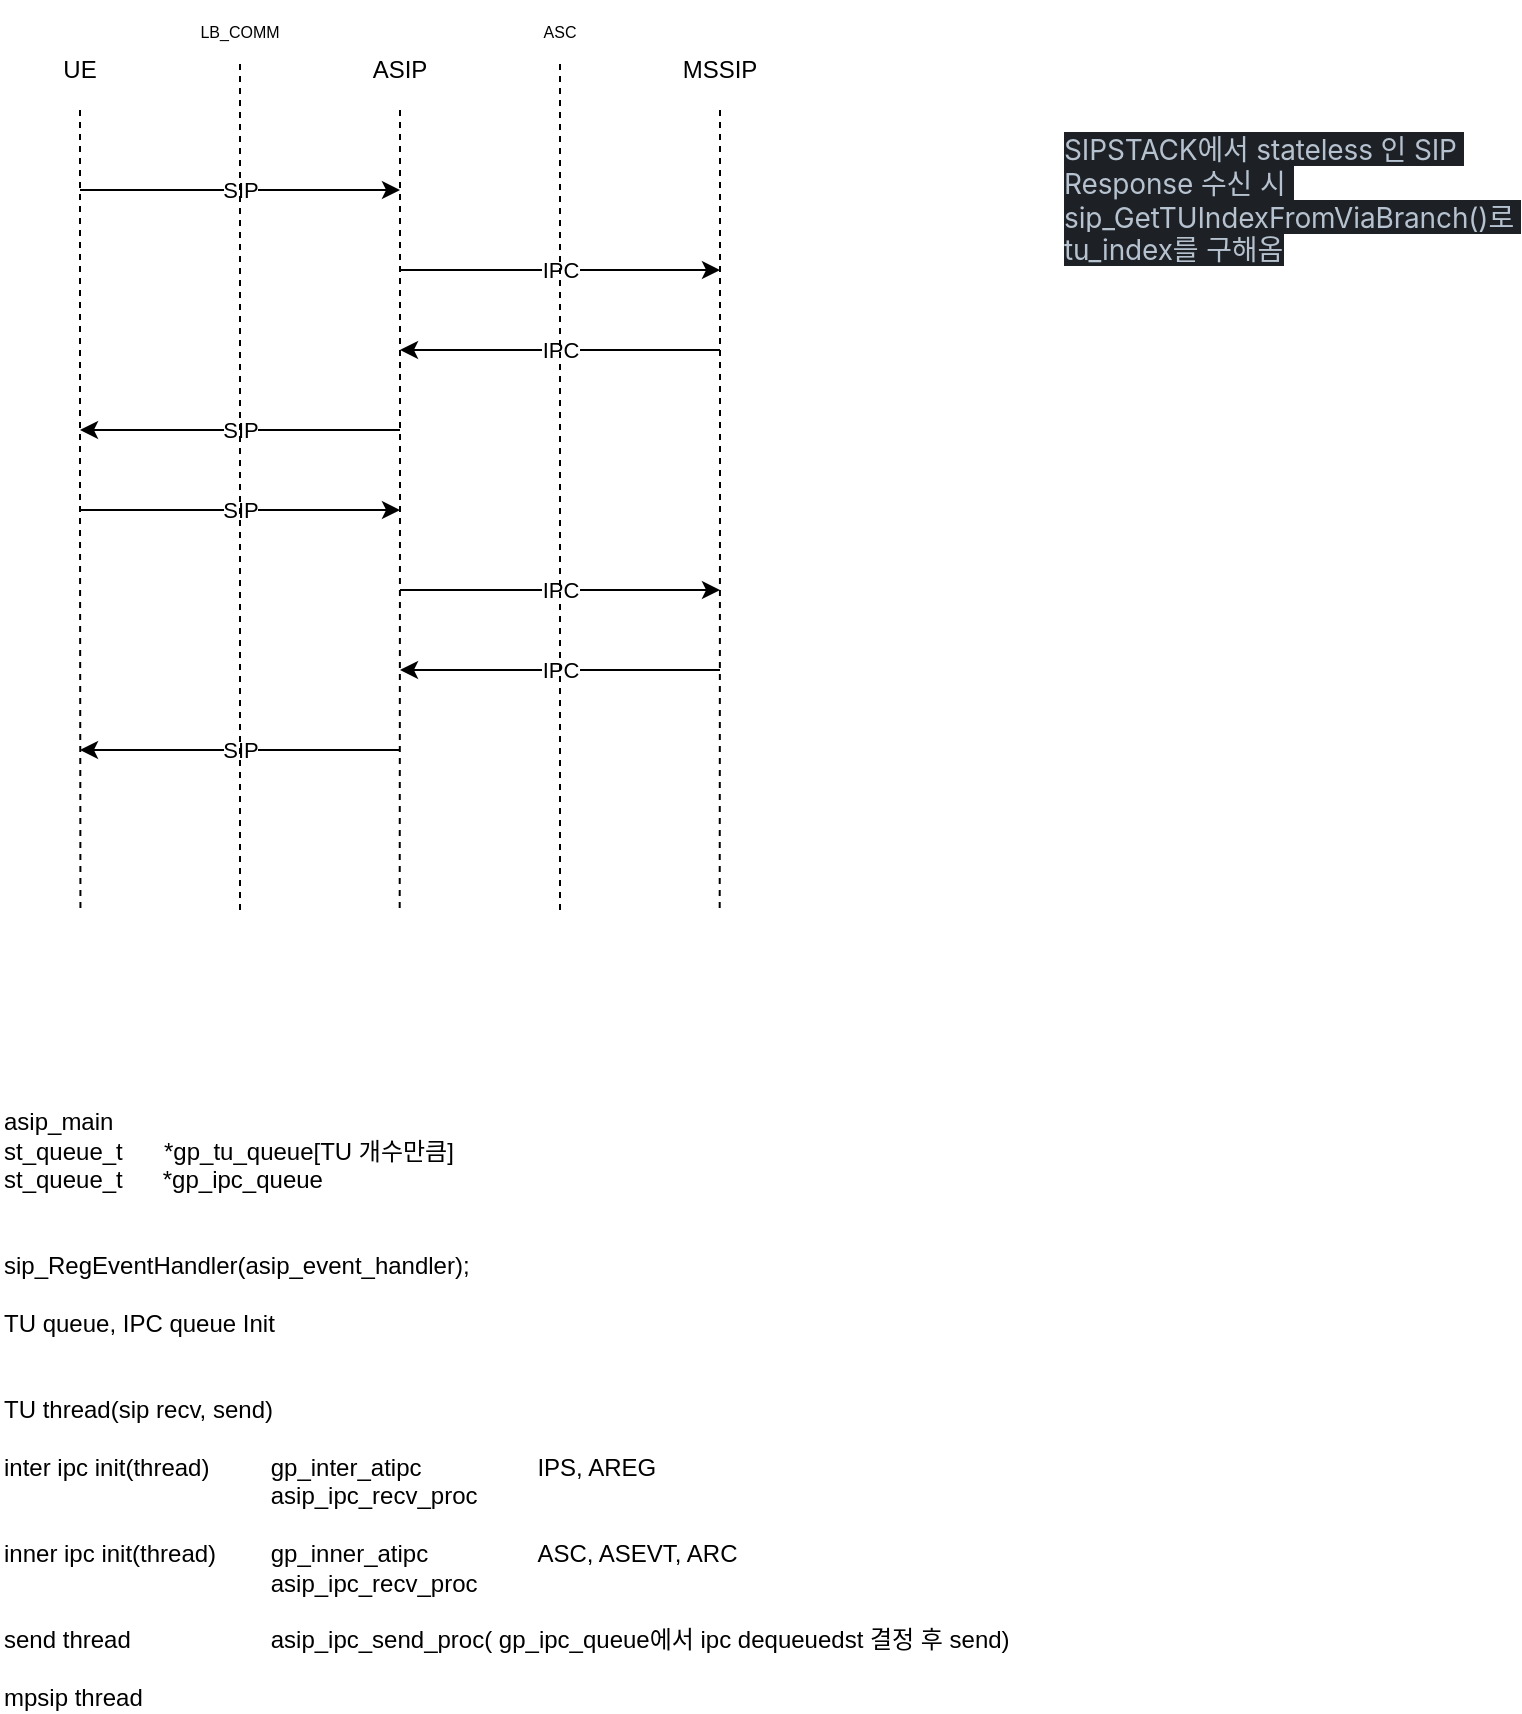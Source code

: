 <mxfile version="24.6.5" type="github">
  <diagram name="페이지-1" id="jERm6EU6h7SOklrPmQn_">
    <mxGraphModel dx="749" dy="765" grid="1" gridSize="10" guides="1" tooltips="1" connect="1" arrows="1" fold="1" page="1" pageScale="1" pageWidth="827" pageHeight="1169" math="0" shadow="0">
      <root>
        <mxCell id="0" />
        <mxCell id="1" parent="0" />
        <mxCell id="-xxbEEyrpAm4luBftfxG-4" style="edgeStyle=orthogonalEdgeStyle;rounded=0;orthogonalLoop=1;jettySize=auto;html=1;exitX=0.5;exitY=1;exitDx=0;exitDy=0;dashed=1;endArrow=none;endFill=0;" edge="1" parent="1" source="-xxbEEyrpAm4luBftfxG-1">
          <mxGeometry relative="1" as="geometry">
            <mxPoint x="80.222" y="480" as="targetPoint" />
          </mxGeometry>
        </mxCell>
        <mxCell id="-xxbEEyrpAm4luBftfxG-1" value="UE" style="text;html=1;align=center;verticalAlign=middle;whiteSpace=wrap;rounded=0;" vertex="1" parent="1">
          <mxGeometry x="40" y="40" width="80" height="40" as="geometry" />
        </mxCell>
        <mxCell id="-xxbEEyrpAm4luBftfxG-2" value="ASIP" style="text;html=1;align=center;verticalAlign=middle;whiteSpace=wrap;rounded=0;" vertex="1" parent="1">
          <mxGeometry x="200" y="40" width="80" height="40" as="geometry" />
        </mxCell>
        <mxCell id="-xxbEEyrpAm4luBftfxG-3" value="MSSIP" style="text;html=1;align=center;verticalAlign=middle;whiteSpace=wrap;rounded=0;" vertex="1" parent="1">
          <mxGeometry x="360" y="40" width="80" height="40" as="geometry" />
        </mxCell>
        <mxCell id="-xxbEEyrpAm4luBftfxG-5" style="edgeStyle=orthogonalEdgeStyle;rounded=0;orthogonalLoop=1;jettySize=auto;html=1;exitX=0.5;exitY=1;exitDx=0;exitDy=0;dashed=1;endArrow=none;endFill=0;" edge="1" parent="1" source="-xxbEEyrpAm4luBftfxG-2">
          <mxGeometry relative="1" as="geometry">
            <mxPoint x="239.852" y="480" as="targetPoint" />
            <mxPoint x="239.63" y="80" as="sourcePoint" />
          </mxGeometry>
        </mxCell>
        <mxCell id="-xxbEEyrpAm4luBftfxG-6" style="edgeStyle=orthogonalEdgeStyle;rounded=0;orthogonalLoop=1;jettySize=auto;html=1;exitX=0.5;exitY=1;exitDx=0;exitDy=0;dashed=1;endArrow=none;endFill=0;" edge="1" parent="1" source="-xxbEEyrpAm4luBftfxG-3">
          <mxGeometry relative="1" as="geometry">
            <mxPoint x="399.852" y="480" as="targetPoint" />
            <mxPoint x="399.63" y="80" as="sourcePoint" />
          </mxGeometry>
        </mxCell>
        <mxCell id="-xxbEEyrpAm4luBftfxG-7" value="SIP" style="endArrow=classic;html=1;rounded=0;" edge="1" parent="1">
          <mxGeometry width="50" height="50" relative="1" as="geometry">
            <mxPoint x="80" y="120" as="sourcePoint" />
            <mxPoint x="240" y="120" as="targetPoint" />
          </mxGeometry>
        </mxCell>
        <mxCell id="-xxbEEyrpAm4luBftfxG-8" value="IPC" style="endArrow=classic;html=1;rounded=0;" edge="1" parent="1">
          <mxGeometry width="50" height="50" relative="1" as="geometry">
            <mxPoint x="240" y="160" as="sourcePoint" />
            <mxPoint x="400" y="160" as="targetPoint" />
          </mxGeometry>
        </mxCell>
        <mxCell id="-xxbEEyrpAm4luBftfxG-9" value="IPC" style="endArrow=classic;html=1;rounded=0;" edge="1" parent="1">
          <mxGeometry width="50" height="50" relative="1" as="geometry">
            <mxPoint x="400" y="200" as="sourcePoint" />
            <mxPoint x="240" y="200" as="targetPoint" />
          </mxGeometry>
        </mxCell>
        <mxCell id="-xxbEEyrpAm4luBftfxG-10" value="SIP" style="endArrow=classic;html=1;rounded=0;" edge="1" parent="1">
          <mxGeometry width="50" height="50" relative="1" as="geometry">
            <mxPoint x="240" y="240" as="sourcePoint" />
            <mxPoint x="80" y="240" as="targetPoint" />
          </mxGeometry>
        </mxCell>
        <mxCell id="-xxbEEyrpAm4luBftfxG-11" value="SIP" style="endArrow=classic;html=1;rounded=0;" edge="1" parent="1">
          <mxGeometry width="50" height="50" relative="1" as="geometry">
            <mxPoint x="80" y="280" as="sourcePoint" />
            <mxPoint x="240" y="280" as="targetPoint" />
          </mxGeometry>
        </mxCell>
        <mxCell id="-xxbEEyrpAm4luBftfxG-12" value="IPC" style="endArrow=classic;html=1;rounded=0;" edge="1" parent="1">
          <mxGeometry width="50" height="50" relative="1" as="geometry">
            <mxPoint x="240" y="320" as="sourcePoint" />
            <mxPoint x="400" y="320" as="targetPoint" />
          </mxGeometry>
        </mxCell>
        <mxCell id="-xxbEEyrpAm4luBftfxG-13" value="SIP" style="endArrow=classic;html=1;rounded=0;" edge="1" parent="1">
          <mxGeometry width="50" height="50" relative="1" as="geometry">
            <mxPoint x="240" y="400" as="sourcePoint" />
            <mxPoint x="80" y="400" as="targetPoint" />
          </mxGeometry>
        </mxCell>
        <mxCell id="-xxbEEyrpAm4luBftfxG-14" value="IPC" style="endArrow=classic;html=1;rounded=0;" edge="1" parent="1">
          <mxGeometry width="50" height="50" relative="1" as="geometry">
            <mxPoint x="400" y="360" as="sourcePoint" />
            <mxPoint x="240" y="360" as="targetPoint" />
          </mxGeometry>
        </mxCell>
        <mxCell id="-xxbEEyrpAm4luBftfxG-15" value="&lt;span style=&quot;color: rgb(182, 194, 207); font-family: -apple-system, BlinkMacSystemFont, &amp;quot;Segoe UI&amp;quot;, Roboto, Oxygen, Ubuntu, &amp;quot;Fira Sans&amp;quot;, &amp;quot;Droid Sans&amp;quot;, &amp;quot;Helvetica Neue&amp;quot;, sans-serif; font-size: 14px; font-style: normal; font-variant-ligatures: normal; font-variant-caps: normal; font-weight: 400; letter-spacing: -0.07px; orphans: 2; text-indent: 0px; text-transform: none; widows: 2; word-spacing: 0px; -webkit-text-stroke-width: 0px; white-space: pre-wrap; background-color: rgb(29, 33, 37); text-decoration-thickness: initial; text-decoration-style: initial; text-decoration-color: initial; float: none; display: inline !important;&quot;&gt;SIPSTACK에서 stateless 인 SIP Response 수신 시 sip_GetTUIndexFromViaBranch()로 tu_index를 구해옴&lt;/span&gt;" style="text;html=1;align=left;verticalAlign=middle;whiteSpace=wrap;rounded=0;" vertex="1" parent="1">
          <mxGeometry x="570" y="90" width="230" height="70" as="geometry" />
        </mxCell>
        <mxCell id="-xxbEEyrpAm4luBftfxG-17" value="" style="endArrow=none;dashed=1;html=1;rounded=0;" edge="1" parent="1" target="-xxbEEyrpAm4luBftfxG-18">
          <mxGeometry width="50" height="50" relative="1" as="geometry">
            <mxPoint x="160" y="480" as="sourcePoint" />
            <mxPoint x="160" y="40" as="targetPoint" />
          </mxGeometry>
        </mxCell>
        <mxCell id="-xxbEEyrpAm4luBftfxG-18" value="&lt;font style=&quot;font-size: 8px;&quot;&gt;LB_COMM&lt;/font&gt;" style="text;html=1;align=center;verticalAlign=middle;whiteSpace=wrap;rounded=0;" vertex="1" parent="1">
          <mxGeometry x="130" y="25" width="60" height="30" as="geometry" />
        </mxCell>
        <mxCell id="-xxbEEyrpAm4luBftfxG-21" value="" style="endArrow=none;dashed=1;html=1;rounded=0;" edge="1" parent="1" target="-xxbEEyrpAm4luBftfxG-22">
          <mxGeometry width="50" height="50" relative="1" as="geometry">
            <mxPoint x="320" y="480" as="sourcePoint" />
            <mxPoint x="320" y="40" as="targetPoint" />
          </mxGeometry>
        </mxCell>
        <mxCell id="-xxbEEyrpAm4luBftfxG-22" value="&lt;font style=&quot;font-size: 8px;&quot;&gt;ASC&lt;/font&gt;" style="text;html=1;align=center;verticalAlign=middle;whiteSpace=wrap;rounded=0;" vertex="1" parent="1">
          <mxGeometry x="290" y="25" width="60" height="30" as="geometry" />
        </mxCell>
        <mxCell id="-xxbEEyrpAm4luBftfxG-23" value="asip_main&lt;div&gt;st_queue_t&amp;nbsp;&lt;span style=&quot;white-space: pre;&quot;&gt;&#x9;&lt;/span&gt;*gp_tu_queue[TU 개수만큼]&lt;/div&gt;&lt;div&gt;st_queue_t&amp;nbsp; &amp;nbsp; &amp;nbsp; *gp_ipc_queue&lt;br&gt;&lt;/div&gt;&lt;div&gt;&lt;br&gt;&lt;/div&gt;&lt;div&gt;&lt;br&gt;&lt;/div&gt;&lt;div&gt;sip_RegEventHandler(asip_event_handler);&lt;/div&gt;&lt;div&gt;&lt;br&gt;&lt;/div&gt;&lt;div&gt;TU queue, IPC queue Init&lt;/div&gt;&lt;div&gt;&lt;br&gt;&lt;/div&gt;&lt;div&gt;&lt;br&gt;&lt;/div&gt;&lt;div&gt;TU thread(sip recv, send)&lt;/div&gt;&lt;div&gt;&lt;br&gt;&lt;/div&gt;&lt;div&gt;inter ipc init(thread)&lt;span style=&quot;white-space: pre;&quot;&gt;&#x9;&lt;/span&gt;&lt;span style=&quot;white-space: pre;&quot;&gt;&#x9;&lt;/span&gt;&lt;span style=&quot;background-color: initial;&quot;&gt;gp_inter_atipc&lt;span style=&quot;white-space: pre;&quot;&gt;&#x9;&lt;/span&gt;&lt;span style=&quot;white-space: pre;&quot;&gt;&#x9;&lt;/span&gt;&lt;span style=&quot;white-space: pre;&quot;&gt;&#x9;&lt;/span&gt;IPS, AREG&lt;/span&gt;&lt;/div&gt;&lt;div&gt;&lt;span style=&quot;white-space: pre;&quot;&gt;&#x9;&lt;/span&gt;&lt;span style=&quot;white-space: pre;&quot;&gt;&#x9;&lt;/span&gt;&lt;span style=&quot;white-space: pre;&quot;&gt;&#x9;&lt;/span&gt;&lt;span style=&quot;white-space: pre;&quot;&gt;&#x9;&lt;/span&gt;&lt;span style=&quot;white-space: pre;&quot;&gt;&#x9;&lt;/span&gt;asip_ipc_recv_proc&lt;br&gt;&lt;/div&gt;&lt;div&gt;&lt;br&gt;&lt;/div&gt;&lt;div&gt;inner ipc init(thread)&lt;span style=&quot;white-space: pre;&quot;&gt;&#x9;&lt;/span&gt;&lt;span style=&quot;background-color: initial;&quot;&gt;gp_inner_atipc&lt;span style=&quot;white-space: pre;&quot;&gt;&lt;span style=&quot;white-space: pre;&quot;&gt;&#x9;&lt;/span&gt;&#x9;&lt;/span&gt;ASC, ASEVT, ARC&lt;/span&gt;&lt;/div&gt;&lt;div&gt;&lt;span style=&quot;background-color: initial;&quot;&gt;&lt;span style=&quot;white-space: pre;&quot;&gt;&#x9;&lt;/span&gt;&lt;span style=&quot;white-space: pre;&quot;&gt;&#x9;&lt;/span&gt;&lt;span style=&quot;white-space: pre;&quot;&gt;&#x9;&lt;/span&gt;&lt;span style=&quot;white-space: pre;&quot;&gt;&#x9;&lt;/span&gt;&lt;span style=&quot;white-space: pre;&quot;&gt;&#x9;&lt;/span&gt;&lt;/span&gt;&lt;span style=&quot;background-color: initial;&quot;&gt;asip_ipc_recv_proc&lt;/span&gt;&lt;/div&gt;&lt;div&gt;&lt;span style=&quot;background-color: initial;&quot;&gt;&lt;br&gt;&lt;/span&gt;&lt;/div&gt;&lt;div&gt;send thread&lt;span style=&quot;white-space: pre;&quot;&gt;&#x9;&lt;/span&gt;&lt;span style=&quot;white-space: pre;&quot;&gt;&#x9;&lt;/span&gt;&lt;span style=&quot;white-space: pre;&quot;&gt;&#x9;&lt;/span&gt;asip_ipc_send_proc( gp_ipc_queue에서 ipc dequeuedst 결정 후 send)&lt;/div&gt;&lt;div&gt;&lt;br&gt;&lt;/div&gt;&lt;div&gt;mpsip thread&lt;/div&gt;" style="text;html=1;align=left;verticalAlign=middle;whiteSpace=wrap;rounded=0;" vertex="1" parent="1">
          <mxGeometry x="40" y="585" width="740" height="290" as="geometry" />
        </mxCell>
      </root>
    </mxGraphModel>
  </diagram>
</mxfile>
